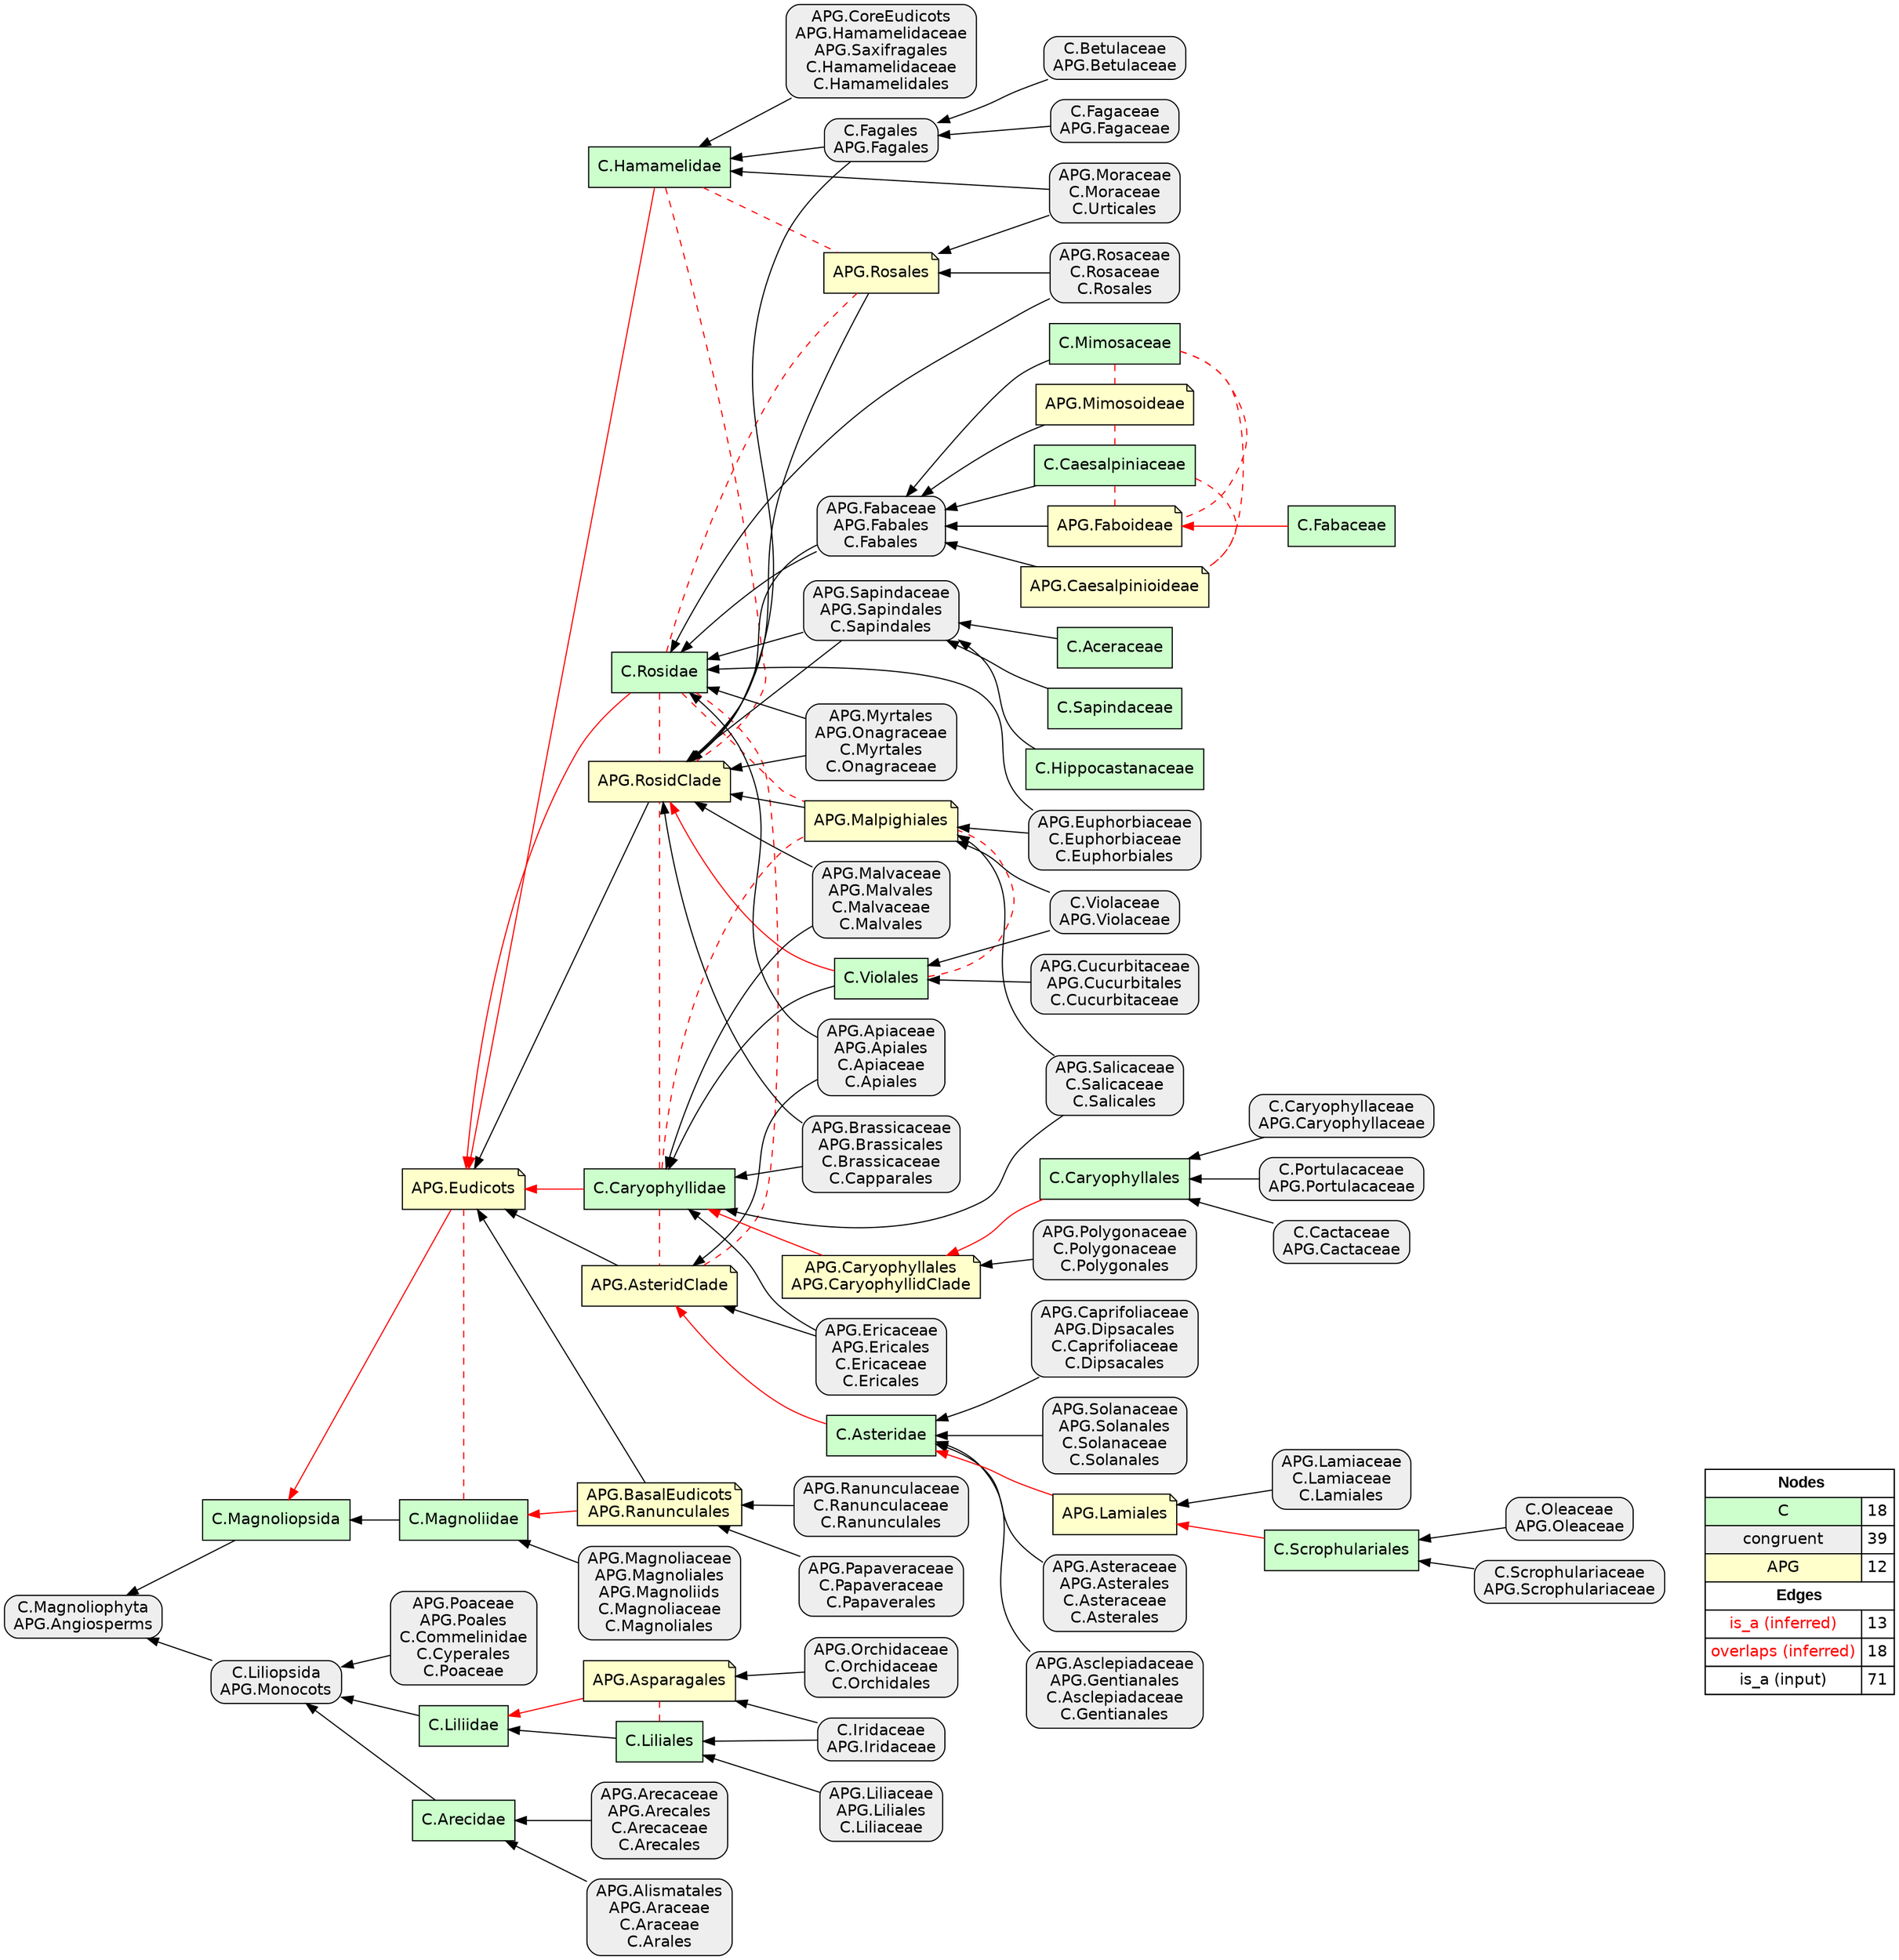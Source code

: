 digraph{
rankdir=RL
node[shape=box style=filled fillcolor="#CCFFCC" fontname="helvetica"] 
"C.Liliidae"
"C.Hamamelidae"
"C.Caryophyllidae"
"C.Scrophulariales"
"C.Arecidae"
"C.Asteridae"
"C.Rosidae"
"C.Hippocastanaceae"
"C.Violales"
"C.Caryophyllales"
"C.Mimosaceae"
"C.Liliales"
"C.Magnoliidae"
"C.Fabaceae"
"C.Caesalpiniaceae"
"C.Aceraceae"
"C.Magnoliopsida"
"C.Sapindaceae"
node[shape=box style="filled,rounded" fillcolor="#EEEEEE" fontname="helvetica"] 
"APG.Fabaceae\nAPG.Fabales\nC.Fabales"
"APG.Poaceae\nAPG.Poales\nC.Commelinidae\nC.Cyperales\nC.Poaceae"
"APG.Asteraceae\nAPG.Asterales\nC.Asteraceae\nC.Asterales"
"C.Caryophyllaceae\nAPG.Caryophyllaceae"
"APG.Magnoliaceae\nAPG.Magnoliales\nAPG.Magnoliids\nC.Magnoliaceae\nC.Magnoliales"
"C.Fagaceae\nAPG.Fagaceae"
"C.Iridaceae\nAPG.Iridaceae"
"APG.Liliaceae\nAPG.Liliales\nC.Liliaceae"
"APG.Orchidaceae\nC.Orchidaceae\nC.Orchidales"
"APG.CoreEudicots\nAPG.Hamamelidaceae\nAPG.Saxifragales\nC.Hamamelidaceae\nC.Hamamelidales"
"APG.Salicaceae\nC.Salicaceae\nC.Salicales"
"C.Portulacaceae\nAPG.Portulacaceae"
"APG.Myrtales\nAPG.Onagraceae\nC.Myrtales\nC.Onagraceae"
"C.Cactaceae\nAPG.Cactaceae"
"APG.Moraceae\nC.Moraceae\nC.Urticales"
"APG.Asclepiadaceae\nAPG.Gentianales\nC.Asclepiadaceae\nC.Gentianales"
"APG.Sapindaceae\nAPG.Sapindales\nC.Sapindales"
"APG.Caprifoliaceae\nAPG.Dipsacales\nC.Caprifoliaceae\nC.Dipsacales"
"APG.Solanaceae\nAPG.Solanales\nC.Solanaceae\nC.Solanales"
"C.Magnoliophyta\nAPG.Angiosperms"
"APG.Cucurbitaceae\nAPG.Cucurbitales\nC.Cucurbitaceae"
"APG.Lamiaceae\nC.Lamiaceae\nC.Lamiales"
"C.Betulaceae\nAPG.Betulaceae"
"C.Oleaceae\nAPG.Oleaceae"
"C.Fagales\nAPG.Fagales"
"APG.Brassicaceae\nAPG.Brassicales\nC.Brassicaceae\nC.Capparales"
"APG.Polygonaceae\nC.Polygonaceae\nC.Polygonales"
"C.Violaceae\nAPG.Violaceae"
"C.Liliopsida\nAPG.Monocots"
"APG.Malvaceae\nAPG.Malvales\nC.Malvaceae\nC.Malvales"
"APG.Rosaceae\nC.Rosaceae\nC.Rosales"
"APG.Ericaceae\nAPG.Ericales\nC.Ericaceae\nC.Ericales"
"APG.Alismatales\nAPG.Araceae\nC.Araceae\nC.Arales"
"APG.Apiaceae\nAPG.Apiales\nC.Apiaceae\nC.Apiales"
"APG.Papaveraceae\nC.Papaveraceae\nC.Papaverales"
"APG.Ranunculaceae\nC.Ranunculaceae\nC.Ranunculales"
"C.Scrophulariaceae\nAPG.Scrophulariaceae"
"APG.Arecaceae\nAPG.Arecales\nC.Arecaceae\nC.Arecales"
"APG.Euphorbiaceae\nC.Euphorbiaceae\nC.Euphorbiales"
node[shape=note style=filled fillcolor="#FFFFCC" fontname="helvetica"] 
"APG.Malpighiales"
"APG.Rosales"
"APG.BasalEudicots\nAPG.Ranunculales"
"APG.RosidClade"
"APG.Mimosoideae"
"APG.Asparagales"
"APG.Lamiales"
"APG.Faboideae"
"APG.Caesalpinioideae"
"APG.Eudicots"
"APG.Caryophyllales\nAPG.CaryophyllidClade"
"APG.AsteridClade"
edge[arrowhead=normal style=solid color="#FF0000" constraint=true penwidth=1]
"APG.Lamiales" -> "C.Asteridae"
"C.Rosidae" -> "APG.Eudicots"
"C.Caryophyllales" -> "APG.Caryophyllales\nAPG.CaryophyllidClade"
"APG.Asparagales" -> "C.Liliidae"
"C.Hamamelidae" -> "APG.Eudicots"
"APG.BasalEudicots\nAPG.Ranunculales" -> "C.Magnoliidae"
"C.Violales" -> "APG.RosidClade"
"APG.Eudicots" -> "C.Magnoliopsida"
"C.Caryophyllidae" -> "APG.Eudicots"
"C.Scrophulariales" -> "APG.Lamiales"
"APG.Caryophyllales\nAPG.CaryophyllidClade" -> "C.Caryophyllidae"
"C.Asteridae" -> "APG.AsteridClade"
"C.Fabaceae" -> "APG.Faboideae"
edge[arrowhead=none style=dashed color="#FF0000" constraint=false penwidth=1]
"C.Caryophyllidae" -> "APG.Malpighiales"
"C.Caesalpiniaceae" -> "APG.Mimosoideae"
"C.Rosidae" -> "APG.AsteridClade"
"C.Rosidae" -> "APG.Rosales"
"C.Mimosaceae" -> "APG.Faboideae"
"C.Liliales" -> "APG.Asparagales"
"C.Caesalpiniaceae" -> "APG.Caesalpinioideae"
"C.Caryophyllidae" -> "APG.AsteridClade"
"C.Mimosaceae" -> "APG.Mimosoideae"
"C.Magnoliidae" -> "APG.Eudicots"
"C.Rosidae" -> "APG.Malpighiales"
"C.Rosidae" -> "APG.RosidClade"
"C.Caesalpiniaceae" -> "APG.Faboideae"
"C.Violales" -> "APG.Malpighiales"
"C.Hamamelidae" -> "APG.RosidClade"
"C.Hamamelidae" -> "APG.Rosales"
"C.Caryophyllidae" -> "APG.RosidClade"
"C.Mimosaceae" -> "APG.Caesalpinioideae"
edge[arrowhead=normal style=dotted color="#000000" constraint=true penwidth=1]
edge[arrowhead=normal style=solid color="#000000" constraint=true penwidth=1]
"C.Scrophulariaceae\nAPG.Scrophulariaceae" -> "C.Scrophulariales"
"C.Caesalpiniaceae" -> "APG.Fabaceae\nAPG.Fabales\nC.Fabales"
"APG.Brassicaceae\nAPG.Brassicales\nC.Brassicaceae\nC.Capparales" -> "APG.RosidClade"
"APG.Cucurbitaceae\nAPG.Cucurbitales\nC.Cucurbitaceae" -> "C.Violales"
"APG.Poaceae\nAPG.Poales\nC.Commelinidae\nC.Cyperales\nC.Poaceae" -> "C.Liliopsida\nAPG.Monocots"
"APG.BasalEudicots\nAPG.Ranunculales" -> "APG.Eudicots"
"C.Violaceae\nAPG.Violaceae" -> "APG.Malpighiales"
"APG.Alismatales\nAPG.Araceae\nC.Araceae\nC.Arales" -> "C.Arecidae"
"C.Mimosaceae" -> "APG.Fabaceae\nAPG.Fabales\nC.Fabales"
"C.Betulaceae\nAPG.Betulaceae" -> "C.Fagales\nAPG.Fagales"
"APG.Malvaceae\nAPG.Malvales\nC.Malvaceae\nC.Malvales" -> "C.Caryophyllidae"
"C.Portulacaceae\nAPG.Portulacaceae" -> "C.Caryophyllales"
"C.Fagales\nAPG.Fagales" -> "APG.RosidClade"
"APG.Fabaceae\nAPG.Fabales\nC.Fabales" -> "C.Rosidae"
"APG.Liliaceae\nAPG.Liliales\nC.Liliaceae" -> "C.Liliales"
"APG.Ericaceae\nAPG.Ericales\nC.Ericaceae\nC.Ericales" -> "APG.AsteridClade"
"APG.Moraceae\nC.Moraceae\nC.Urticales" -> "C.Hamamelidae"
"APG.Caesalpinioideae" -> "APG.Fabaceae\nAPG.Fabales\nC.Fabales"
"APG.Euphorbiaceae\nC.Euphorbiaceae\nC.Euphorbiales" -> "C.Rosidae"
"APG.Arecaceae\nAPG.Arecales\nC.Arecaceae\nC.Arecales" -> "C.Arecidae"
"APG.Euphorbiaceae\nC.Euphorbiaceae\nC.Euphorbiales" -> "APG.Malpighiales"
"APG.Faboideae" -> "APG.Fabaceae\nAPG.Fabales\nC.Fabales"
"APG.Myrtales\nAPG.Onagraceae\nC.Myrtales\nC.Onagraceae" -> "APG.RosidClade"
"C.Fagaceae\nAPG.Fagaceae" -> "C.Fagales\nAPG.Fagales"
"C.Violales" -> "C.Caryophyllidae"
"APG.AsteridClade" -> "APG.Eudicots"
"APG.Mimosoideae" -> "APG.Fabaceae\nAPG.Fabales\nC.Fabales"
"C.Magnoliopsida" -> "C.Magnoliophyta\nAPG.Angiosperms"
"APG.Moraceae\nC.Moraceae\nC.Urticales" -> "APG.Rosales"
"C.Caryophyllaceae\nAPG.Caryophyllaceae" -> "C.Caryophyllales"
"C.Cactaceae\nAPG.Cactaceae" -> "C.Caryophyllales"
"APG.Polygonaceae\nC.Polygonaceae\nC.Polygonales" -> "APG.Caryophyllales\nAPG.CaryophyllidClade"
"C.Liliales" -> "C.Liliidae"
"C.Iridaceae\nAPG.Iridaceae" -> "APG.Asparagales"
"C.Fagales\nAPG.Fagales" -> "C.Hamamelidae"
"APG.Asclepiadaceae\nAPG.Gentianales\nC.Asclepiadaceae\nC.Gentianales" -> "C.Asteridae"
"APG.Rosales" -> "APG.RosidClade"
"APG.Solanaceae\nAPG.Solanales\nC.Solanaceae\nC.Solanales" -> "C.Asteridae"
"APG.Lamiaceae\nC.Lamiaceae\nC.Lamiales" -> "APG.Lamiales"
"C.Oleaceae\nAPG.Oleaceae" -> "C.Scrophulariales"
"C.Aceraceae" -> "APG.Sapindaceae\nAPG.Sapindales\nC.Sapindales"
"APG.Malvaceae\nAPG.Malvales\nC.Malvaceae\nC.Malvales" -> "APG.RosidClade"
"APG.Ericaceae\nAPG.Ericales\nC.Ericaceae\nC.Ericales" -> "C.Caryophyllidae"
"C.Sapindaceae" -> "APG.Sapindaceae\nAPG.Sapindales\nC.Sapindales"
"C.Violaceae\nAPG.Violaceae" -> "C.Violales"
"APG.Orchidaceae\nC.Orchidaceae\nC.Orchidales" -> "APG.Asparagales"
"APG.Asteraceae\nAPG.Asterales\nC.Asteraceae\nC.Asterales" -> "C.Asteridae"
"APG.Papaveraceae\nC.Papaveraceae\nC.Papaverales" -> "APG.BasalEudicots\nAPG.Ranunculales"
"APG.CoreEudicots\nAPG.Hamamelidaceae\nAPG.Saxifragales\nC.Hamamelidaceae\nC.Hamamelidales" -> "C.Hamamelidae"
"APG.Apiaceae\nAPG.Apiales\nC.Apiaceae\nC.Apiales" -> "C.Rosidae"
"APG.Apiaceae\nAPG.Apiales\nC.Apiaceae\nC.Apiales" -> "APG.AsteridClade"
"APG.RosidClade" -> "APG.Eudicots"
"C.Liliidae" -> "C.Liliopsida\nAPG.Monocots"
"C.Iridaceae\nAPG.Iridaceae" -> "C.Liliales"
"APG.Caprifoliaceae\nAPG.Dipsacales\nC.Caprifoliaceae\nC.Dipsacales" -> "C.Asteridae"
"APG.Rosaceae\nC.Rosaceae\nC.Rosales" -> "APG.Rosales"
"C.Liliopsida\nAPG.Monocots" -> "C.Magnoliophyta\nAPG.Angiosperms"
"C.Magnoliidae" -> "C.Magnoliopsida"
"C.Arecidae" -> "C.Liliopsida\nAPG.Monocots"
"APG.Salicaceae\nC.Salicaceae\nC.Salicales" -> "APG.Malpighiales"
"APG.Fabaceae\nAPG.Fabales\nC.Fabales" -> "APG.RosidClade"
"C.Hippocastanaceae" -> "APG.Sapindaceae\nAPG.Sapindales\nC.Sapindales"
"APG.Malpighiales" -> "APG.RosidClade"
"APG.Brassicaceae\nAPG.Brassicales\nC.Brassicaceae\nC.Capparales" -> "C.Caryophyllidae"
"APG.Sapindaceae\nAPG.Sapindales\nC.Sapindales" -> "APG.RosidClade"
"APG.Myrtales\nAPG.Onagraceae\nC.Myrtales\nC.Onagraceae" -> "C.Rosidae"
"APG.Ranunculaceae\nC.Ranunculaceae\nC.Ranunculales" -> "APG.BasalEudicots\nAPG.Ranunculales"
"APG.Sapindaceae\nAPG.Sapindales\nC.Sapindales" -> "C.Rosidae"
"APG.Salicaceae\nC.Salicaceae\nC.Salicales" -> "C.Caryophyllidae"
"APG.Rosaceae\nC.Rosaceae\nC.Rosales" -> "C.Rosidae"
"APG.Magnoliaceae\nAPG.Magnoliales\nAPG.Magnoliids\nC.Magnoliaceae\nC.Magnoliales" -> "C.Magnoliidae"
node[shape=box] 
{rank=source Legend [fillcolor= white margin=0 label=< 
 <TABLE BORDER="0" CELLBORDER="1" CELLSPACING="0" CELLPADDING="4"> 
<TR> <TD COLSPAN="2"><font face="Arial Black"> Nodes</font></TD> </TR> 
<TR> 
 <TD bgcolor="#CCFFCC" fontname="helvetica">C</TD> 
 <TD>18</TD> 
 </TR> 
<TR> 
 <TD bgcolor="#EEEEEE" fontname="helvetica">congruent</TD> 
 <TD>39</TD> 
 </TR> 
<TR> 
 <TD bgcolor="#FFFFCC" fontname="helvetica">APG</TD> 
 <TD>12</TD> 
 </TR> 
<TR> <TD COLSPAN="2"><font face = "Arial Black"> Edges </font></TD> </TR> 
<TR> 
 <TD><font color ="#FF0000">is_a (inferred)</font></TD><TD>13</TD>
</TR>
<TR> 
 <TD><font color ="#FF0000">overlaps (inferred)</font></TD><TD>18</TD>
</TR>
<TR> 
 <TD><font color ="#000000">is_a (input)</font></TD><TD>71</TD>
</TR>
</TABLE> 
 >] } 
}